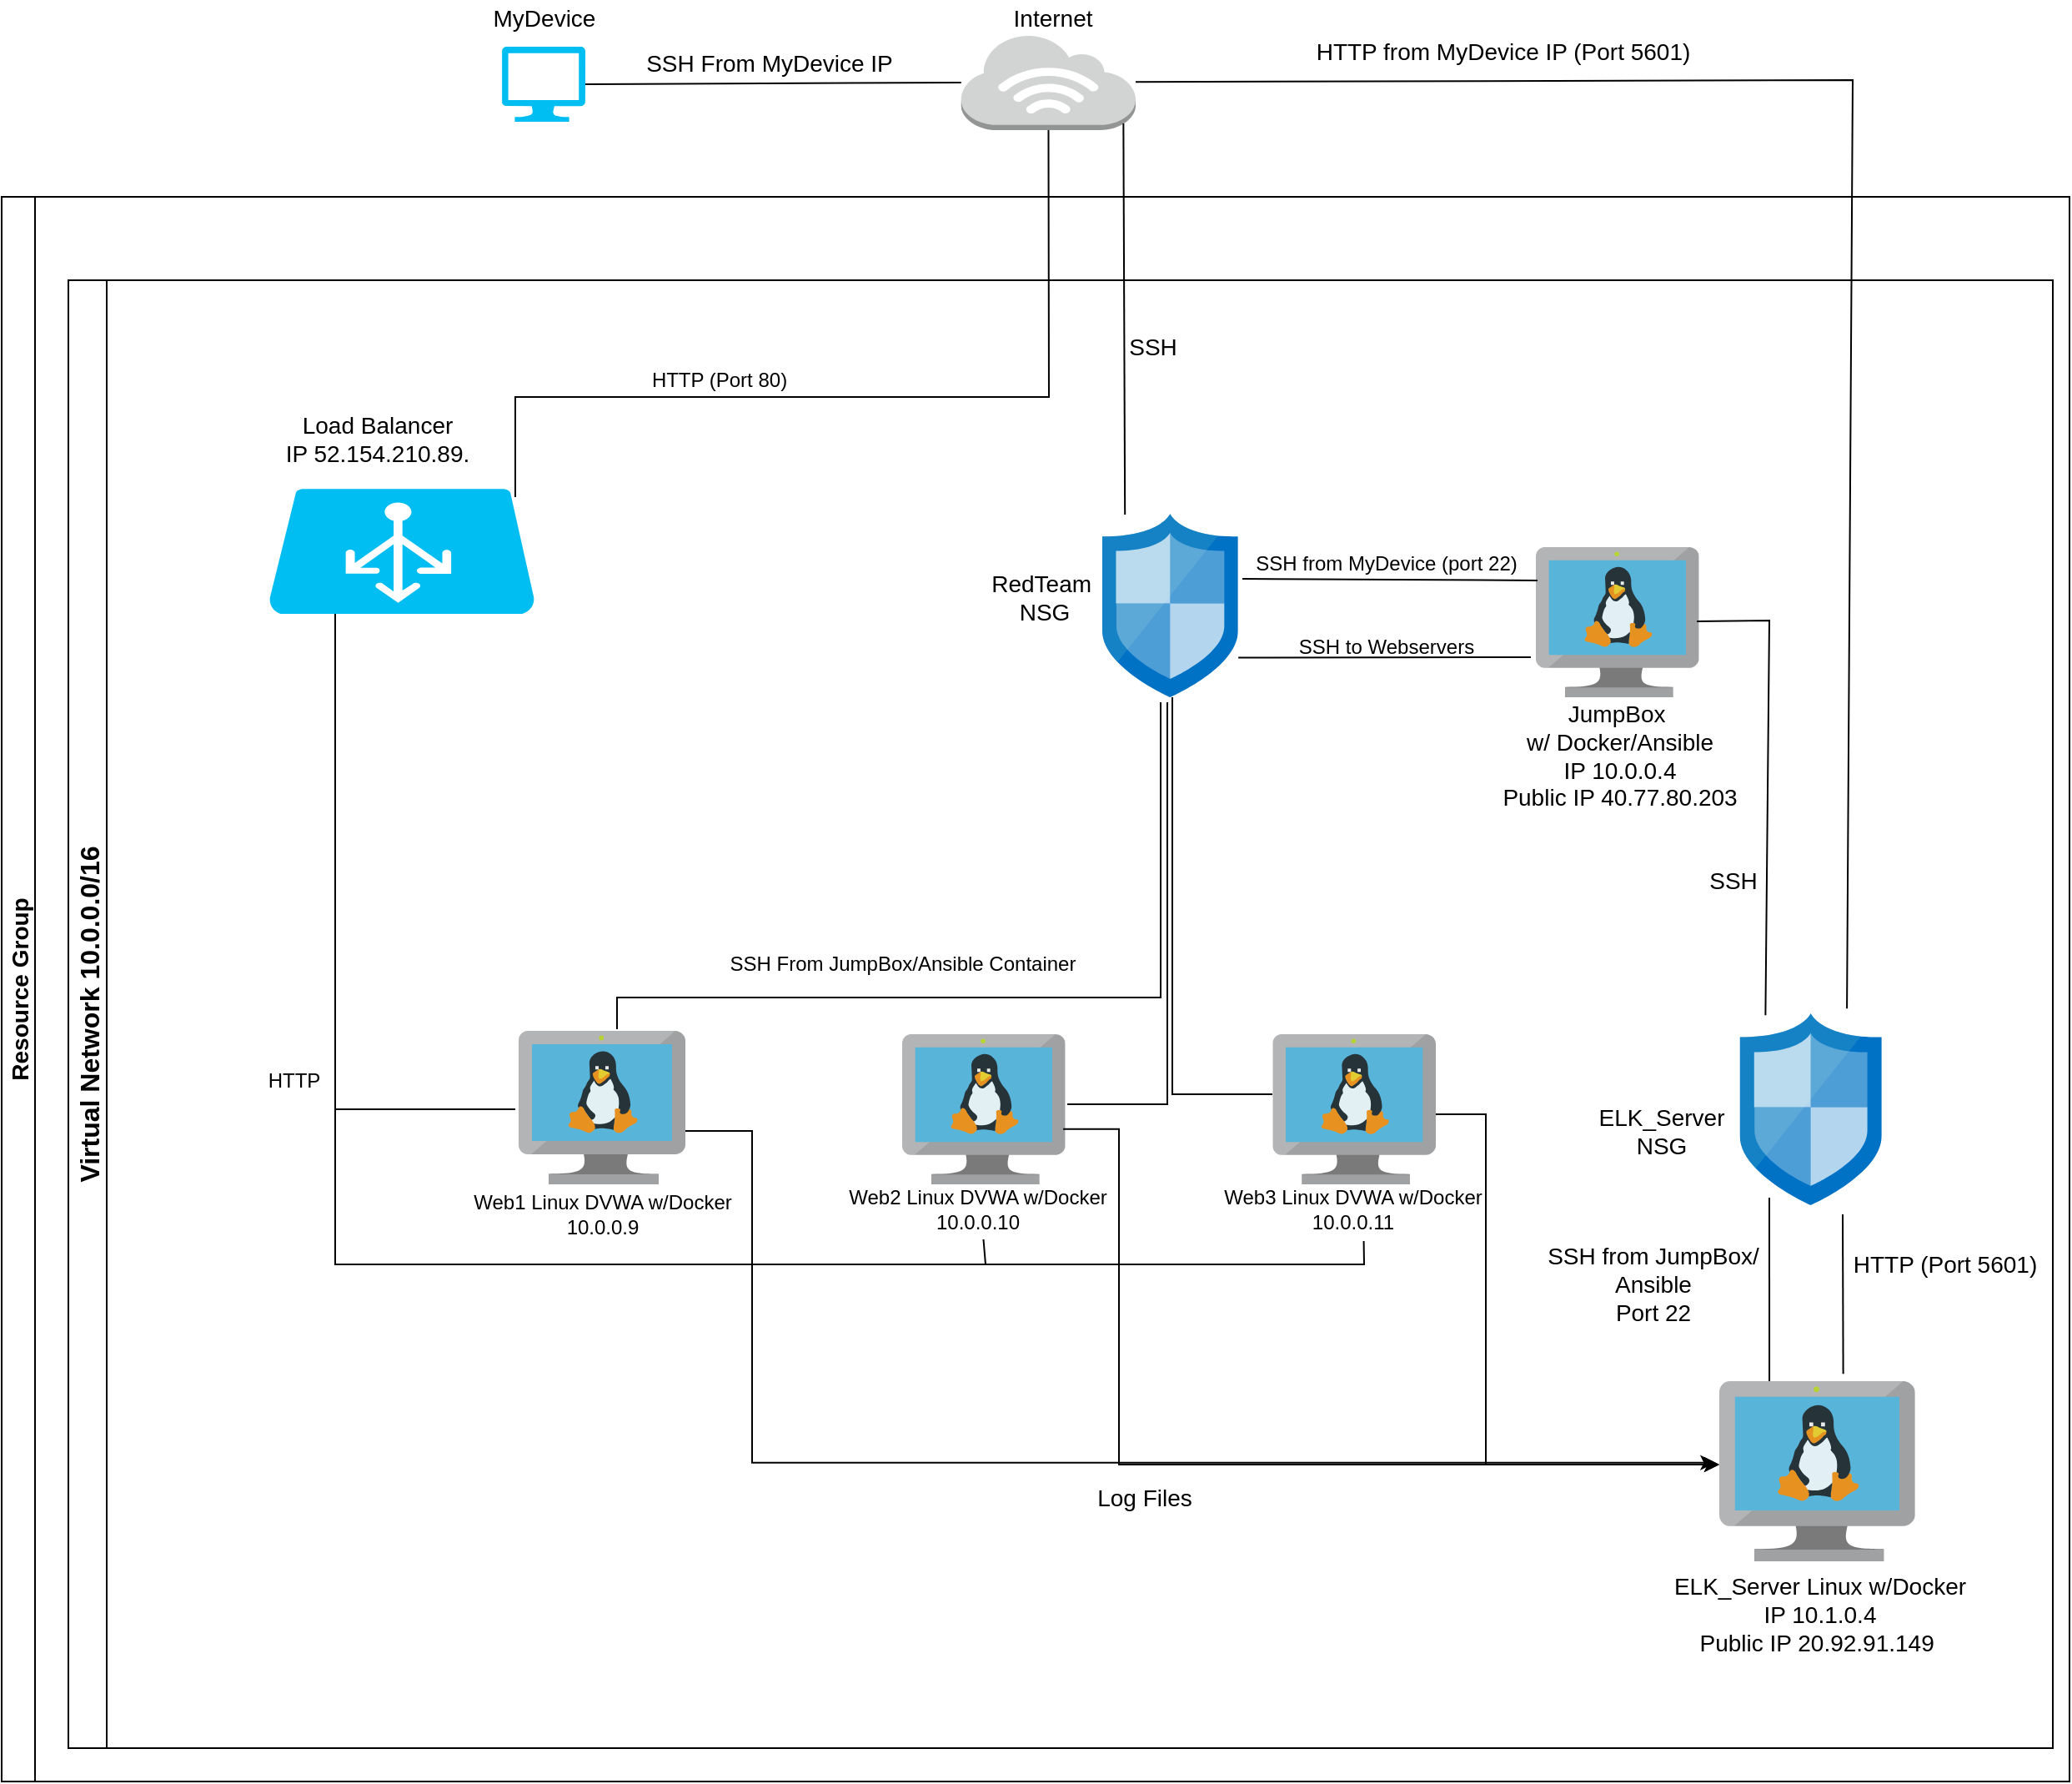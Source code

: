 <mxfile version="17.2.4" type="github">
  <diagram id="BcKHULZ1kER3_SqcdWZr" name="Page-1">
    <mxGraphModel dx="2735" dy="1707" grid="1" gridSize="10" guides="1" tooltips="1" connect="0" arrows="1" fold="1" page="1" pageScale="1" pageWidth="1100" pageHeight="850" math="0" shadow="0">
      <root>
        <mxCell id="0" />
        <mxCell id="1" parent="0" />
        <mxCell id="0T3sUIN6MnRl2pz91Clv-40" value="" style="verticalLabelPosition=bottom;html=1;verticalAlign=top;align=center;strokeColor=none;fillColor=#00BEF2;shape=mxgraph.azure.computer;pointerEvents=1;fontFamily=Helvetica;" parent="1" vertex="1">
          <mxGeometry x="190" y="-410" width="50" height="45" as="geometry" />
        </mxCell>
        <mxCell id="0T3sUIN6MnRl2pz91Clv-91" value="MyDevice" style="text;html=1;resizable=0;autosize=1;align=center;verticalAlign=middle;points=[];fillColor=none;strokeColor=none;rounded=0;fontFamily=Helvetica;fontSize=14;" parent="1" vertex="1">
          <mxGeometry x="175" y="-437.5" width="80" height="20" as="geometry" />
        </mxCell>
        <mxCell id="0T3sUIN6MnRl2pz91Clv-116" value="" style="outlineConnect=0;dashed=0;verticalLabelPosition=bottom;verticalAlign=top;align=center;html=1;shape=mxgraph.aws3.internet_3;fillColor=#D2D3D3;gradientColor=none;fontFamily=Helvetica;fontSize=14;" parent="1" vertex="1">
          <mxGeometry x="465.38" y="-417.5" width="104.62" height="57.5" as="geometry" />
        </mxCell>
        <mxCell id="KfCI-gzxBBh_X_rSzUPk-1" value="Internet" style="text;html=1;resizable=0;autosize=1;align=center;verticalAlign=middle;points=[];fillColor=none;strokeColor=none;rounded=0;fontSize=14;" parent="1" vertex="1">
          <mxGeometry x="490" y="-437.5" width="60" height="20" as="geometry" />
        </mxCell>
        <mxCell id="KfCI-gzxBBh_X_rSzUPk-382" value="Resource Group" style="swimlane;horizontal=0;fontSize=14;startSize=20;" parent="1" vertex="1">
          <mxGeometry x="-110" y="-320" width="1240" height="950" as="geometry" />
        </mxCell>
        <mxCell id="KfCI-gzxBBh_X_rSzUPk-384" value="Virtual Network 10.0.0.0/16" style="swimlane;horizontal=0;fontSize=16;" parent="1" vertex="1">
          <mxGeometry x="-70" y="-270" width="1190" height="880" as="geometry" />
        </mxCell>
        <mxCell id="KfCI-gzxBBh_X_rSzUPk-386" value="" style="sketch=0;aspect=fixed;html=1;points=[];align=center;image;fontSize=12;image=img/lib/mscae/Network_Security_Groups_Classic.svg;" parent="KfCI-gzxBBh_X_rSzUPk-384" vertex="1">
          <mxGeometry x="620" y="140" width="81.4" height="110" as="geometry" />
        </mxCell>
        <mxCell id="KfCI-gzxBBh_X_rSzUPk-394" value="" style="sketch=0;aspect=fixed;html=1;points=[];align=center;image;fontSize=12;image=img/lib/mscae/VM_Linux.svg;" parent="KfCI-gzxBBh_X_rSzUPk-384" vertex="1">
          <mxGeometry x="880" y="160" width="97.83" height="90" as="geometry" />
        </mxCell>
        <mxCell id="KfCI-gzxBBh_X_rSzUPk-399" value="SSH from MyDevice (port 22)" style="text;html=1;align=center;verticalAlign=middle;resizable=0;points=[];autosize=1;strokeColor=none;fillColor=none;fontSize=12;" parent="KfCI-gzxBBh_X_rSzUPk-384" vertex="1">
          <mxGeometry x="705" y="160" width="170" height="20" as="geometry" />
        </mxCell>
        <mxCell id="KfCI-gzxBBh_X_rSzUPk-402" value="SSH to Webservers" style="text;html=1;align=center;verticalAlign=middle;resizable=0;points=[];autosize=1;strokeColor=none;fillColor=none;fontSize=12;" parent="KfCI-gzxBBh_X_rSzUPk-384" vertex="1">
          <mxGeometry x="730" y="210" width="120" height="20" as="geometry" />
        </mxCell>
        <mxCell id="KfCI-gzxBBh_X_rSzUPk-393" value="SSH" style="text;html=1;align=center;verticalAlign=middle;resizable=0;points=[];autosize=1;strokeColor=none;fillColor=none;fontSize=14;" parent="KfCI-gzxBBh_X_rSzUPk-384" vertex="1">
          <mxGeometry x="630" y="30" width="40" height="20" as="geometry" />
        </mxCell>
        <mxCell id="KfCI-gzxBBh_X_rSzUPk-403" value="" style="sketch=0;aspect=fixed;html=1;points=[];align=center;image;fontSize=12;image=img/lib/mscae/VM_Linux.svg;" parent="KfCI-gzxBBh_X_rSzUPk-384" vertex="1">
          <mxGeometry x="270" y="450" width="100" height="92" as="geometry" />
        </mxCell>
        <mxCell id="KfCI-gzxBBh_X_rSzUPk-404" value="" style="sketch=0;aspect=fixed;html=1;points=[];align=center;image;fontSize=12;image=img/lib/mscae/VM_Linux.svg;" parent="KfCI-gzxBBh_X_rSzUPk-384" vertex="1">
          <mxGeometry x="500" y="452" width="97.83" height="90" as="geometry" />
        </mxCell>
        <mxCell id="KfCI-gzxBBh_X_rSzUPk-405" value="" style="sketch=0;aspect=fixed;html=1;points=[];align=center;image;fontSize=12;image=img/lib/mscae/VM_Linux.svg;" parent="KfCI-gzxBBh_X_rSzUPk-384" vertex="1">
          <mxGeometry x="722.17" y="452" width="97.83" height="90" as="geometry" />
        </mxCell>
        <mxCell id="KfCI-gzxBBh_X_rSzUPk-407" value="Web2 Linux DVWA w/Docker&lt;br&gt;10.0.0.10" style="text;html=1;align=center;verticalAlign=middle;resizable=0;points=[];autosize=1;strokeColor=none;fillColor=none;fontSize=12;" parent="KfCI-gzxBBh_X_rSzUPk-384" vertex="1">
          <mxGeometry x="460" y="542" width="170" height="30" as="geometry" />
        </mxCell>
        <mxCell id="KfCI-gzxBBh_X_rSzUPk-410" value="Web3 Linux DVWA w/Docker&lt;br&gt;10.0.0.11" style="text;html=1;align=center;verticalAlign=middle;resizable=0;points=[];autosize=1;strokeColor=none;fillColor=none;fontSize=12;" parent="KfCI-gzxBBh_X_rSzUPk-384" vertex="1">
          <mxGeometry x="685" y="542" width="170" height="30" as="geometry" />
        </mxCell>
        <mxCell id="KfCI-gzxBBh_X_rSzUPk-416" value="" style="verticalLabelPosition=bottom;html=1;verticalAlign=top;align=center;strokeColor=none;fillColor=#00BEF2;shape=mxgraph.azure.azure_load_balancer;fontSize=12;" parent="KfCI-gzxBBh_X_rSzUPk-384" vertex="1">
          <mxGeometry x="120" y="125" width="160" height="75" as="geometry" />
        </mxCell>
        <mxCell id="KfCI-gzxBBh_X_rSzUPk-422" value="HTTP" style="text;html=1;align=center;verticalAlign=middle;resizable=0;points=[];autosize=1;strokeColor=none;fillColor=none;fontSize=12;" parent="KfCI-gzxBBh_X_rSzUPk-384" vertex="1">
          <mxGeometry x="110" y="470" width="50" height="20" as="geometry" />
        </mxCell>
        <mxCell id="KfCI-gzxBBh_X_rSzUPk-424" value="" style="endArrow=none;html=1;rounded=0;fontSize=12;elbow=vertical;entryX=-0.031;entryY=0.733;entryDx=0;entryDy=0;entryPerimeter=0;exitX=1.002;exitY=0.784;exitDx=0;exitDy=0;exitPerimeter=0;" parent="KfCI-gzxBBh_X_rSzUPk-384" source="KfCI-gzxBBh_X_rSzUPk-386" target="KfCI-gzxBBh_X_rSzUPk-394" edge="1">
          <mxGeometry width="50" height="50" relative="1" as="geometry">
            <mxPoint x="700" y="230" as="sourcePoint" />
            <mxPoint x="830" y="240" as="targetPoint" />
          </mxGeometry>
        </mxCell>
        <mxCell id="KfCI-gzxBBh_X_rSzUPk-426" value="" style="endArrow=none;html=1;rounded=0;fontSize=12;elbow=vertical;entryX=0.01;entryY=0.222;entryDx=0;entryDy=0;entryPerimeter=0;exitX=1.032;exitY=0.355;exitDx=0;exitDy=0;exitPerimeter=0;" parent="KfCI-gzxBBh_X_rSzUPk-384" source="KfCI-gzxBBh_X_rSzUPk-386" target="KfCI-gzxBBh_X_rSzUPk-394" edge="1">
          <mxGeometry width="50" height="50" relative="1" as="geometry">
            <mxPoint x="760" y="230" as="sourcePoint" />
            <mxPoint x="810" y="180" as="targetPoint" />
          </mxGeometry>
        </mxCell>
        <mxCell id="KfCI-gzxBBh_X_rSzUPk-427" value="" style="endArrow=none;html=1;rounded=0;fontSize=12;elbow=vertical;entryX=0.516;entryY=1;entryDx=0;entryDy=0;entryPerimeter=0;exitX=-0.002;exitY=0.4;exitDx=0;exitDy=0;exitPerimeter=0;" parent="KfCI-gzxBBh_X_rSzUPk-384" source="KfCI-gzxBBh_X_rSzUPk-405" target="KfCI-gzxBBh_X_rSzUPk-386" edge="1">
          <mxGeometry width="50" height="50" relative="1" as="geometry">
            <mxPoint x="530" y="280" as="sourcePoint" />
            <mxPoint x="580" y="230" as="targetPoint" />
            <Array as="points">
              <mxPoint x="662" y="488" />
            </Array>
          </mxGeometry>
        </mxCell>
        <mxCell id="KfCI-gzxBBh_X_rSzUPk-429" value="" style="endArrow=none;html=1;rounded=0;fontSize=12;elbow=vertical;entryX=0.479;entryY=1.027;entryDx=0;entryDy=0;entryPerimeter=0;exitX=1.012;exitY=0.467;exitDx=0;exitDy=0;exitPerimeter=0;" parent="KfCI-gzxBBh_X_rSzUPk-384" source="KfCI-gzxBBh_X_rSzUPk-404" target="KfCI-gzxBBh_X_rSzUPk-386" edge="1">
          <mxGeometry width="50" height="50" relative="1" as="geometry">
            <mxPoint x="530" y="280" as="sourcePoint" />
            <mxPoint x="580" y="230" as="targetPoint" />
            <Array as="points">
              <mxPoint x="659" y="494" />
            </Array>
          </mxGeometry>
        </mxCell>
        <mxCell id="KfCI-gzxBBh_X_rSzUPk-415" value="SSH From JumpBox/Ansible Container" style="text;html=1;align=center;verticalAlign=middle;resizable=0;points=[];autosize=1;strokeColor=none;fillColor=none;fontSize=12;" parent="KfCI-gzxBBh_X_rSzUPk-384" vertex="1">
          <mxGeometry x="390" y="400" width="220" height="20" as="geometry" />
        </mxCell>
        <mxCell id="KfCI-gzxBBh_X_rSzUPk-430" value="" style="endArrow=none;html=1;rounded=0;fontSize=12;elbow=vertical;entryX=0.43;entryY=1.027;entryDx=0;entryDy=0;entryPerimeter=0;exitX=0.59;exitY=-0.011;exitDx=0;exitDy=0;exitPerimeter=0;" parent="KfCI-gzxBBh_X_rSzUPk-384" source="KfCI-gzxBBh_X_rSzUPk-403" target="KfCI-gzxBBh_X_rSzUPk-386" edge="1">
          <mxGeometry width="50" height="50" relative="1" as="geometry">
            <mxPoint x="530" y="280" as="sourcePoint" />
            <mxPoint x="580" y="230" as="targetPoint" />
            <Array as="points">
              <mxPoint x="329" y="430" />
              <mxPoint x="655" y="430" />
            </Array>
          </mxGeometry>
        </mxCell>
        <mxCell id="KfCI-gzxBBh_X_rSzUPk-431" value="" style="endArrow=none;html=1;rounded=0;fontSize=12;elbow=vertical;exitX=-0.02;exitY=0.511;exitDx=0;exitDy=0;exitPerimeter=0;" parent="KfCI-gzxBBh_X_rSzUPk-384" source="KfCI-gzxBBh_X_rSzUPk-403" edge="1">
          <mxGeometry width="50" height="50" relative="1" as="geometry">
            <mxPoint x="530" y="280" as="sourcePoint" />
            <mxPoint x="160" y="200" as="targetPoint" />
            <Array as="points">
              <mxPoint x="160" y="497" />
            </Array>
          </mxGeometry>
        </mxCell>
        <mxCell id="KfCI-gzxBBh_X_rSzUPk-432" value="" style="endArrow=none;html=1;rounded=0;fontSize=12;elbow=vertical;entryX=0.25;entryY=1;entryDx=0;entryDy=0;entryPerimeter=0;exitX=0.522;exitY=1.1;exitDx=0;exitDy=0;exitPerimeter=0;" parent="KfCI-gzxBBh_X_rSzUPk-384" source="KfCI-gzxBBh_X_rSzUPk-407" target="KfCI-gzxBBh_X_rSzUPk-416" edge="1">
          <mxGeometry width="50" height="50" relative="1" as="geometry">
            <mxPoint x="530" y="280" as="sourcePoint" />
            <mxPoint x="580" y="230" as="targetPoint" />
            <Array as="points">
              <mxPoint x="550" y="590" />
              <mxPoint x="160" y="590" />
            </Array>
          </mxGeometry>
        </mxCell>
        <mxCell id="KfCI-gzxBBh_X_rSzUPk-436" value="Load Balancer&lt;br style=&quot;font-size: 14px;&quot;&gt;IP 52.154.210.89." style="text;html=1;align=center;verticalAlign=middle;resizable=0;points=[];autosize=1;strokeColor=none;fillColor=none;fontSize=14;" parent="KfCI-gzxBBh_X_rSzUPk-384" vertex="1">
          <mxGeometry x="120" y="75" width="130" height="40" as="geometry" />
        </mxCell>
        <mxCell id="KfCI-gzxBBh_X_rSzUPk-437" value="RedTeam&amp;nbsp;&lt;br&gt;NSG" style="text;html=1;align=center;verticalAlign=middle;resizable=0;points=[];autosize=1;strokeColor=none;fillColor=none;fontSize=14;" parent="KfCI-gzxBBh_X_rSzUPk-384" vertex="1">
          <mxGeometry x="545" y="170" width="80" height="40" as="geometry" />
        </mxCell>
        <mxCell id="E-ftOqjXKrf7lEanyQWn-1" value="" style="sketch=0;aspect=fixed;html=1;points=[];align=center;image;fontSize=12;image=img/lib/mscae/VM_Linux.svg;" vertex="1" parent="KfCI-gzxBBh_X_rSzUPk-384">
          <mxGeometry x="990" y="660" width="117.39" height="108" as="geometry" />
        </mxCell>
        <mxCell id="E-ftOqjXKrf7lEanyQWn-2" value="" style="sketch=0;aspect=fixed;html=1;points=[];align=center;image;fontSize=12;image=img/lib/mscae/Network_Security_Groups_Classic.svg;" vertex="1" parent="KfCI-gzxBBh_X_rSzUPk-384">
          <mxGeometry x="1002.29" y="439.5" width="85.1" height="115" as="geometry" />
        </mxCell>
        <mxCell id="KfCI-gzxBBh_X_rSzUPk-395" value="JumpBox&amp;nbsp;&lt;br style=&quot;font-size: 14px&quot;&gt;w/ Docker/Ansible&lt;br&gt;IP 10.0.0.4&lt;br&gt;Public IP 40.77.80.203" style="text;html=1;align=center;verticalAlign=middle;resizable=0;points=[];autosize=1;strokeColor=none;fillColor=none;fontSize=14;" parent="KfCI-gzxBBh_X_rSzUPk-384" vertex="1">
          <mxGeometry x="850" y="250" width="160" height="70" as="geometry" />
        </mxCell>
        <mxCell id="E-ftOqjXKrf7lEanyQWn-4" value="" style="endArrow=none;html=1;rounded=0;fontSize=14;exitX=0.181;exitY=0.01;exitDx=0;exitDy=0;exitPerimeter=0;entryX=0.987;entryY=0.494;entryDx=0;entryDy=0;entryPerimeter=0;" edge="1" parent="KfCI-gzxBBh_X_rSzUPk-384" source="E-ftOqjXKrf7lEanyQWn-2" target="KfCI-gzxBBh_X_rSzUPk-394">
          <mxGeometry width="50" height="50" relative="1" as="geometry">
            <mxPoint x="1023.7" y="300" as="sourcePoint" />
            <mxPoint x="1073.7" y="250" as="targetPoint" />
            <Array as="points">
              <mxPoint x="1020" y="204" />
            </Array>
          </mxGeometry>
        </mxCell>
        <mxCell id="E-ftOqjXKrf7lEanyQWn-3" value="ELK_Server&lt;br style=&quot;font-size: 14px;&quot;&gt;NSG" style="text;html=1;align=center;verticalAlign=middle;resizable=0;points=[];autosize=1;strokeColor=none;fillColor=none;fontSize=14;" vertex="1" parent="KfCI-gzxBBh_X_rSzUPk-384">
          <mxGeometry x="910" y="490" width="90" height="40" as="geometry" />
        </mxCell>
        <mxCell id="E-ftOqjXKrf7lEanyQWn-5" value="SSH" style="text;html=1;align=center;verticalAlign=middle;resizable=0;points=[];autosize=1;strokeColor=none;fillColor=none;fontSize=14;" vertex="1" parent="KfCI-gzxBBh_X_rSzUPk-384">
          <mxGeometry x="977.83" y="350" width="40" height="20" as="geometry" />
        </mxCell>
        <mxCell id="E-ftOqjXKrf7lEanyQWn-7" value="" style="endArrow=none;html=1;rounded=0;fontSize=14;entryX=0.208;entryY=0.961;entryDx=0;entryDy=0;entryPerimeter=0;exitX=0.256;exitY=0;exitDx=0;exitDy=0;exitPerimeter=0;" edge="1" parent="KfCI-gzxBBh_X_rSzUPk-384" source="E-ftOqjXKrf7lEanyQWn-1" target="E-ftOqjXKrf7lEanyQWn-2">
          <mxGeometry width="50" height="50" relative="1" as="geometry">
            <mxPoint x="977.83" y="622" as="sourcePoint" />
            <mxPoint x="1027.83" y="572" as="targetPoint" />
          </mxGeometry>
        </mxCell>
        <mxCell id="E-ftOqjXKrf7lEanyQWn-8" value="SSH from JumpBox/&lt;br&gt;Ansible&lt;br&gt;Port 22" style="text;html=1;align=center;verticalAlign=middle;resizable=0;points=[];autosize=1;strokeColor=none;fillColor=none;fontSize=14;" vertex="1" parent="KfCI-gzxBBh_X_rSzUPk-384">
          <mxGeometry x="880" y="572" width="140" height="60" as="geometry" />
        </mxCell>
        <mxCell id="E-ftOqjXKrf7lEanyQWn-13" value="HTTP (Port 5601)" style="text;html=1;align=center;verticalAlign=middle;resizable=0;points=[];autosize=1;strokeColor=none;fillColor=none;fontSize=14;" vertex="1" parent="KfCI-gzxBBh_X_rSzUPk-384">
          <mxGeometry x="1060" y="580" width="130" height="20" as="geometry" />
        </mxCell>
        <mxCell id="E-ftOqjXKrf7lEanyQWn-21" value="Log Files" style="text;html=1;align=center;verticalAlign=middle;resizable=0;points=[];autosize=1;strokeColor=none;fillColor=none;fontSize=14;" vertex="1" parent="KfCI-gzxBBh_X_rSzUPk-384">
          <mxGeometry x="610" y="720" width="70" height="20" as="geometry" />
        </mxCell>
        <mxCell id="E-ftOqjXKrf7lEanyQWn-15" style="edgeStyle=orthogonalEdgeStyle;rounded=0;orthogonalLoop=1;jettySize=auto;html=1;entryX=-0.02;entryY=0.453;entryDx=0;entryDy=0;entryPerimeter=0;fontSize=14;exitX=1;exitY=0.652;exitDx=0;exitDy=0;exitPerimeter=0;" edge="1" parent="KfCI-gzxBBh_X_rSzUPk-384" source="KfCI-gzxBBh_X_rSzUPk-403" target="E-ftOqjXKrf7lEanyQWn-1">
          <mxGeometry relative="1" as="geometry">
            <mxPoint x="380" y="510" as="sourcePoint" />
            <Array as="points">
              <mxPoint x="410" y="510" />
              <mxPoint x="410" y="709" />
            </Array>
          </mxGeometry>
        </mxCell>
        <mxCell id="KfCI-gzxBBh_X_rSzUPk-389" value="" style="endArrow=none;html=1;rounded=0;fontSize=14;exitX=1;exitY=0.5;exitDx=0;exitDy=0;exitPerimeter=0;" parent="1" source="0T3sUIN6MnRl2pz91Clv-40" target="0T3sUIN6MnRl2pz91Clv-116" edge="1">
          <mxGeometry width="50" height="50" relative="1" as="geometry">
            <mxPoint x="360" y="-357.5" as="sourcePoint" />
            <mxPoint x="410" y="-407.5" as="targetPoint" />
          </mxGeometry>
        </mxCell>
        <mxCell id="KfCI-gzxBBh_X_rSzUPk-391" value="SSH From MyDevice IP" style="text;html=1;align=center;verticalAlign=middle;resizable=0;points=[];autosize=1;strokeColor=none;fillColor=none;fontSize=14;" parent="1" vertex="1">
          <mxGeometry x="270" y="-410" width="160" height="20" as="geometry" />
        </mxCell>
        <mxCell id="KfCI-gzxBBh_X_rSzUPk-392" value="" style="endArrow=none;html=1;rounded=0;fontSize=14;entryX=0.93;entryY=0.93;entryDx=0;entryDy=0;entryPerimeter=0;exitX=0.167;exitY=0.005;exitDx=0;exitDy=0;exitPerimeter=0;" parent="1" source="KfCI-gzxBBh_X_rSzUPk-386" target="0T3sUIN6MnRl2pz91Clv-116" edge="1">
          <mxGeometry width="50" height="50" relative="1" as="geometry">
            <mxPoint x="560" y="-130" as="sourcePoint" />
            <mxPoint x="660" y="-390" as="targetPoint" />
          </mxGeometry>
        </mxCell>
        <mxCell id="KfCI-gzxBBh_X_rSzUPk-406" value="Web1 Linux DVWA w/Docker&lt;br&gt;10.0.0.9" style="text;html=1;align=center;verticalAlign=middle;resizable=0;points=[];autosize=1;strokeColor=none;fillColor=none;fontSize=12;" parent="1" vertex="1">
          <mxGeometry x="165" y="275" width="170" height="30" as="geometry" />
        </mxCell>
        <mxCell id="KfCI-gzxBBh_X_rSzUPk-433" value="" style="endArrow=none;html=1;rounded=0;fontSize=12;elbow=vertical;entryX=0.54;entryY=1.133;entryDx=0;entryDy=0;entryPerimeter=0;" parent="1" target="KfCI-gzxBBh_X_rSzUPk-410" edge="1">
          <mxGeometry width="50" height="50" relative="1" as="geometry">
            <mxPoint x="480" y="320" as="sourcePoint" />
            <mxPoint x="510" y="-40" as="targetPoint" />
            <Array as="points">
              <mxPoint x="707" y="320" />
            </Array>
          </mxGeometry>
        </mxCell>
        <mxCell id="KfCI-gzxBBh_X_rSzUPk-434" value="" style="endArrow=none;html=1;rounded=0;fontSize=12;elbow=vertical;exitX=0.925;exitY=0.067;exitDx=0;exitDy=0;exitPerimeter=0;" parent="1" source="KfCI-gzxBBh_X_rSzUPk-416" target="0T3sUIN6MnRl2pz91Clv-116" edge="1">
          <mxGeometry width="50" height="50" relative="1" as="geometry">
            <mxPoint x="460" y="10" as="sourcePoint" />
            <mxPoint x="510" y="-40" as="targetPoint" />
            <Array as="points">
              <mxPoint x="198" y="-200" />
              <mxPoint x="518" y="-200" />
            </Array>
          </mxGeometry>
        </mxCell>
        <mxCell id="KfCI-gzxBBh_X_rSzUPk-435" value="HTTP (Port 80)" style="text;html=1;align=center;verticalAlign=middle;resizable=0;points=[];autosize=1;strokeColor=none;fillColor=none;fontSize=12;" parent="1" vertex="1">
          <mxGeometry x="270" y="-220" width="100" height="20" as="geometry" />
        </mxCell>
        <mxCell id="E-ftOqjXKrf7lEanyQWn-9" value="" style="endArrow=none;html=1;rounded=0;fontSize=14;exitX=0.633;exitY=-0.041;exitDx=0;exitDy=0;exitPerimeter=0;" edge="1" parent="1" source="E-ftOqjXKrf7lEanyQWn-1">
          <mxGeometry width="50" height="50" relative="1" as="geometry">
            <mxPoint x="530" y="350" as="sourcePoint" />
            <mxPoint x="994" y="290" as="targetPoint" />
          </mxGeometry>
        </mxCell>
        <mxCell id="E-ftOqjXKrf7lEanyQWn-10" value="ELK_Server Linux w/Docker&lt;br&gt;IP 10.1.0.4&lt;br&gt;Public IP 20.92.91.149&amp;nbsp;" style="text;html=1;align=center;verticalAlign=middle;resizable=0;points=[];autosize=1;strokeColor=none;fillColor=none;fontSize=14;" vertex="1" parent="1">
          <mxGeometry x="885" y="500" width="190" height="60" as="geometry" />
        </mxCell>
        <mxCell id="E-ftOqjXKrf7lEanyQWn-11" value="" style="endArrow=none;html=1;rounded=0;fontSize=14;entryX=0.755;entryY=-0.025;entryDx=0;entryDy=0;entryPerimeter=0;" edge="1" parent="1" source="0T3sUIN6MnRl2pz91Clv-116" target="E-ftOqjXKrf7lEanyQWn-2">
          <mxGeometry width="50" height="50" relative="1" as="geometry">
            <mxPoint x="930" y="-350" as="sourcePoint" />
            <mxPoint x="980" y="-400" as="targetPoint" />
            <Array as="points">
              <mxPoint x="1000" y="-390" />
            </Array>
          </mxGeometry>
        </mxCell>
        <mxCell id="E-ftOqjXKrf7lEanyQWn-12" value="HTTP from MyDevice IP (Port 5601)" style="text;html=1;align=center;verticalAlign=middle;resizable=0;points=[];autosize=1;strokeColor=none;fillColor=none;fontSize=14;" vertex="1" parent="1">
          <mxGeometry x="670" y="-417.5" width="240" height="20" as="geometry" />
        </mxCell>
        <mxCell id="E-ftOqjXKrf7lEanyQWn-19" style="edgeStyle=orthogonalEdgeStyle;rounded=0;orthogonalLoop=1;jettySize=auto;html=1;fontSize=14;exitX=0.987;exitY=0.632;exitDx=0;exitDy=0;exitPerimeter=0;" edge="1" parent="1" source="KfCI-gzxBBh_X_rSzUPk-404">
          <mxGeometry relative="1" as="geometry">
            <mxPoint x="920" y="440" as="targetPoint" />
            <mxPoint x="540" y="240" as="sourcePoint" />
            <Array as="points">
              <mxPoint x="560" y="239" />
              <mxPoint x="560" y="440" />
            </Array>
          </mxGeometry>
        </mxCell>
        <mxCell id="E-ftOqjXKrf7lEanyQWn-20" style="edgeStyle=orthogonalEdgeStyle;rounded=0;orthogonalLoop=1;jettySize=auto;html=1;fontSize=14;exitX=1;exitY=0.533;exitDx=0;exitDy=0;exitPerimeter=0;" edge="1" parent="1" source="KfCI-gzxBBh_X_rSzUPk-405">
          <mxGeometry relative="1" as="geometry">
            <mxPoint x="920" y="440" as="targetPoint" />
            <mxPoint x="780" y="302" as="sourcePoint" />
            <Array as="points">
              <mxPoint x="780" y="230" />
              <mxPoint x="780" y="440" />
            </Array>
          </mxGeometry>
        </mxCell>
      </root>
    </mxGraphModel>
  </diagram>
</mxfile>
